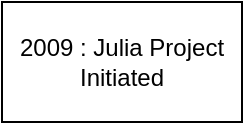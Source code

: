<mxfile version="20.8.3" type="github">
  <diagram id="aNyIWDIpPMm0Ga3-Y0mU" name="Page-1">
    <mxGraphModel dx="834" dy="495" grid="1" gridSize="10" guides="1" tooltips="1" connect="1" arrows="1" fold="1" page="1" pageScale="1" pageWidth="850" pageHeight="1100" math="0" shadow="0">
      <root>
        <mxCell id="0" />
        <mxCell id="1" parent="0" />
        <mxCell id="pRpNa2XizsHZGtq-N6IV-1" value="2009 : Julia Project Initiated" style="rounded=0;whiteSpace=wrap;html=1;" vertex="1" parent="1">
          <mxGeometry x="170" y="90" width="120" height="60" as="geometry" />
        </mxCell>
      </root>
    </mxGraphModel>
  </diagram>
</mxfile>
